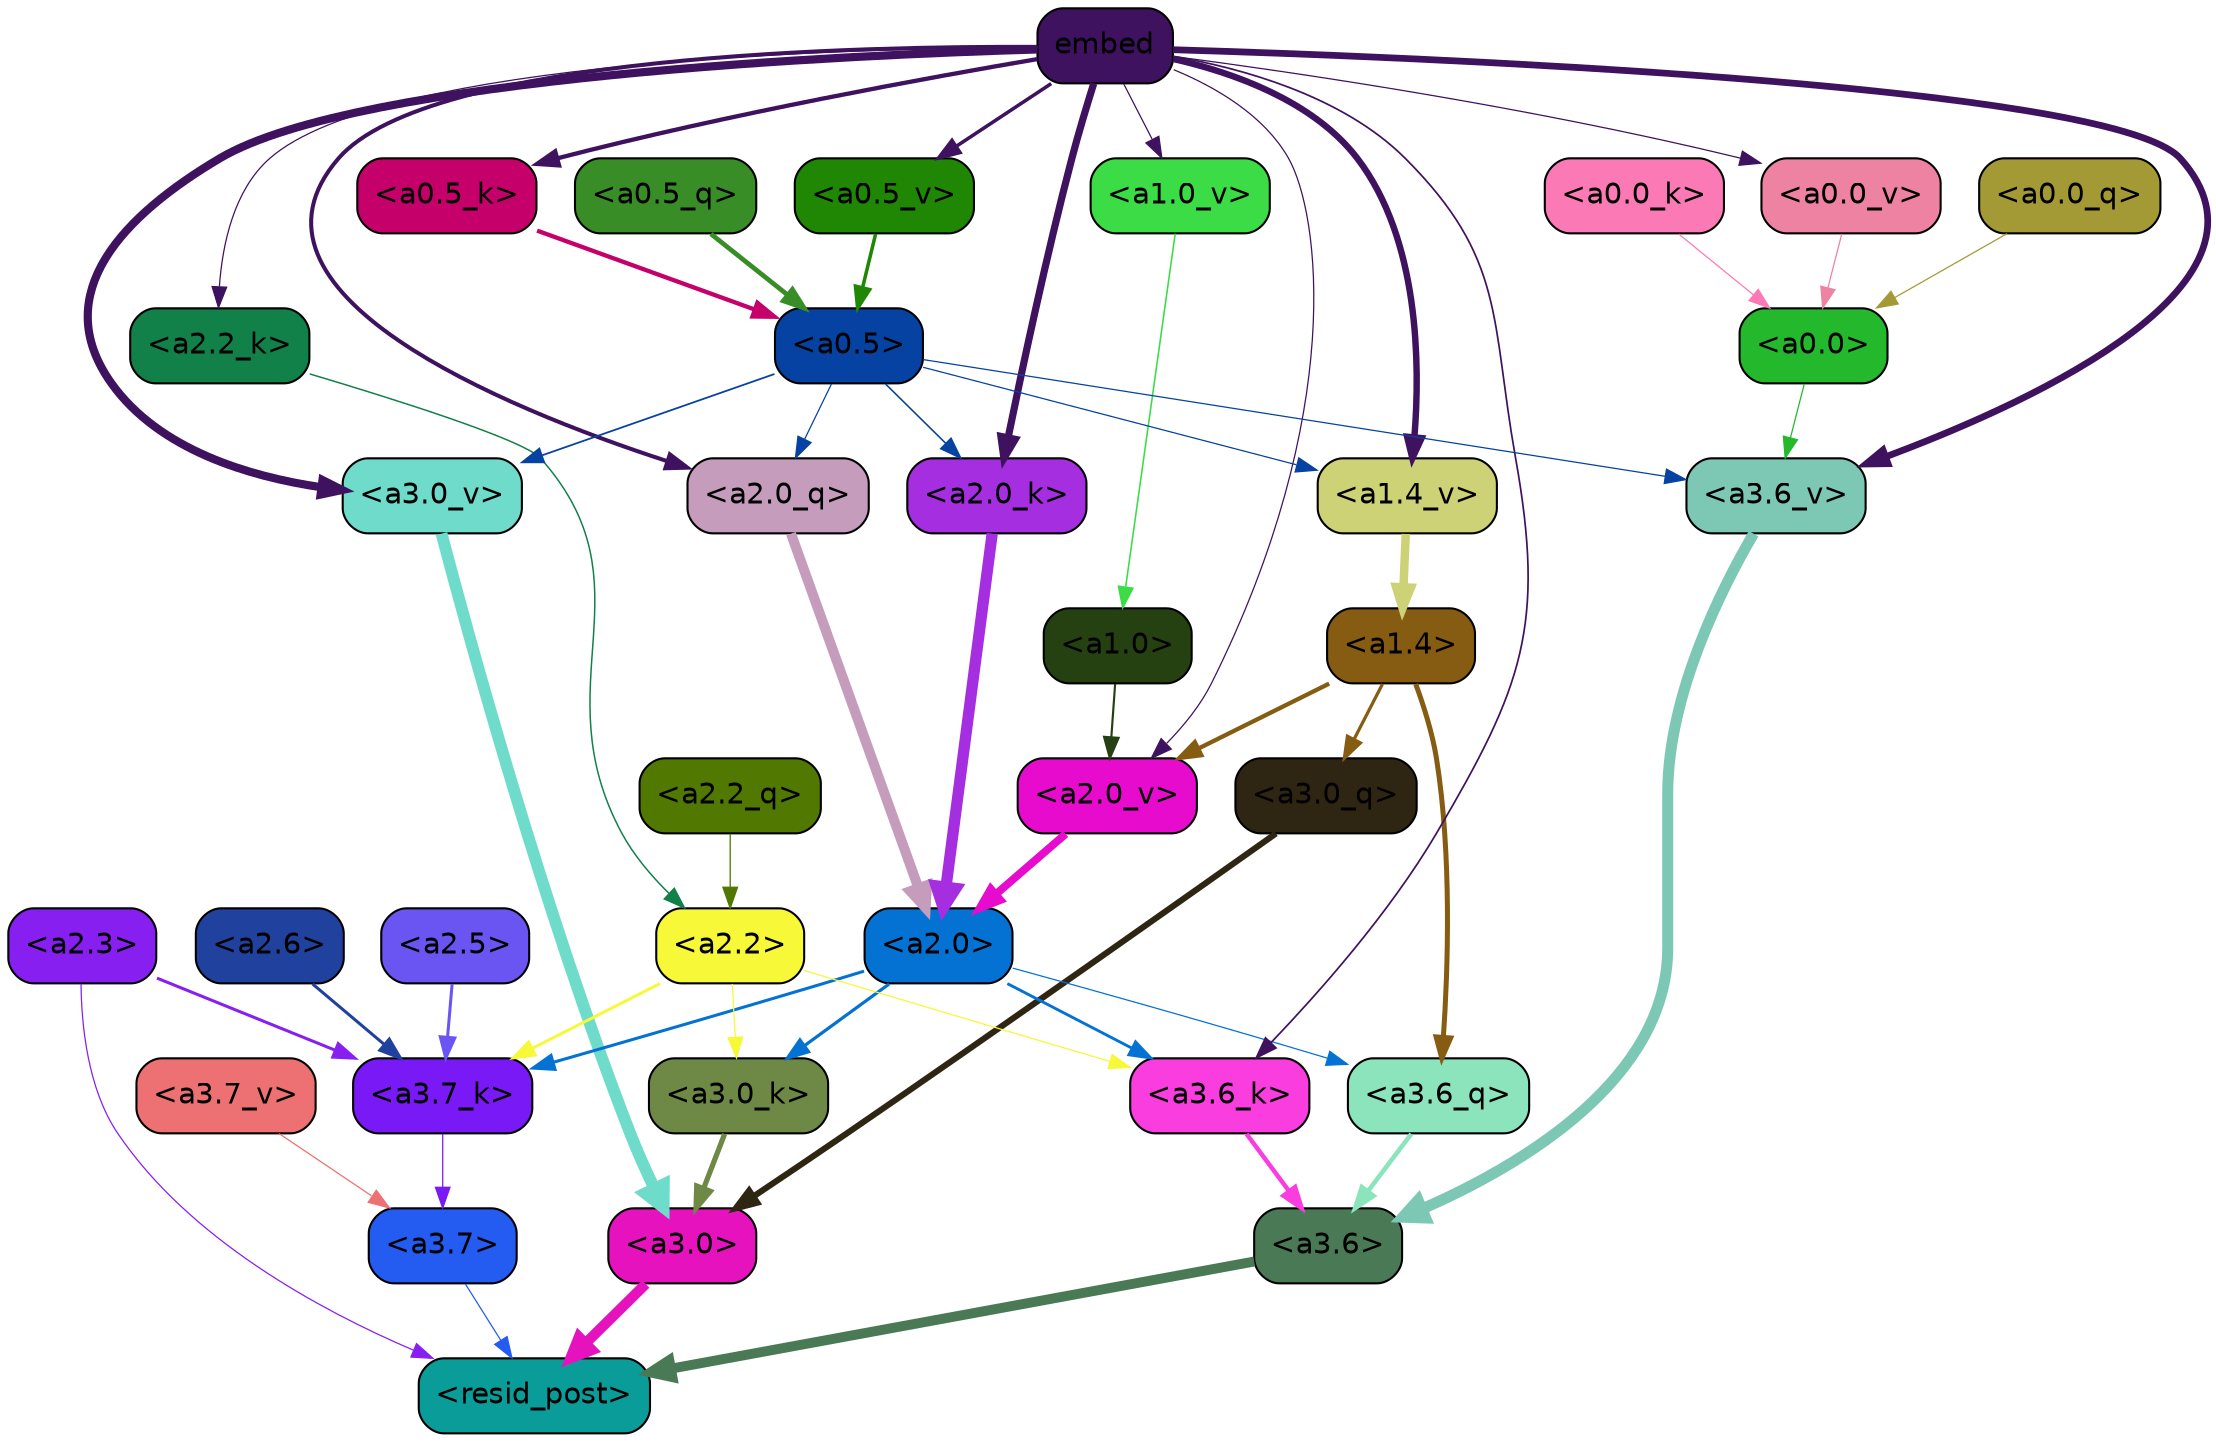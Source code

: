 strict digraph "" {
	graph [bgcolor=transparent,
		layout=dot,
		overlap=false,
		splines=true
	];
	"<a3.7>"	[color=black,
		fillcolor="#245bf1",
		fontname=Helvetica,
		shape=box,
		style="filled, rounded"];
	"<resid_post>"	[color=black,
		fillcolor="#0a9c98",
		fontname=Helvetica,
		shape=box,
		style="filled, rounded"];
	"<a3.7>" -> "<resid_post>"	[color="#245bf1",
		penwidth=0.6];
	"<a3.6>"	[color=black,
		fillcolor="#497a55",
		fontname=Helvetica,
		shape=box,
		style="filled, rounded"];
	"<a3.6>" -> "<resid_post>"	[color="#497a55",
		penwidth=4.749041676521301];
	"<a3.0>"	[color=black,
		fillcolor="#e612be",
		fontname=Helvetica,
		shape=box,
		style="filled, rounded"];
	"<a3.0>" -> "<resid_post>"	[color="#e612be",
		penwidth=5.004215121269226];
	"<a2.3>"	[color=black,
		fillcolor="#881ff1",
		fontname=Helvetica,
		shape=box,
		style="filled, rounded"];
	"<a2.3>" -> "<resid_post>"	[color="#881ff1",
		penwidth=0.6];
	"<a3.7_k>"	[color=black,
		fillcolor="#7919f5",
		fontname=Helvetica,
		shape=box,
		style="filled, rounded"];
	"<a2.3>" -> "<a3.7_k>"	[color="#881ff1",
		penwidth=1.4559586644172668];
	"<a3.6_q>"	[color=black,
		fillcolor="#8ce4bd",
		fontname=Helvetica,
		shape=box,
		style="filled, rounded"];
	"<a3.6_q>" -> "<a3.6>"	[color="#8ce4bd",
		penwidth=2.199681341648102];
	"<a3.0_q>"	[color=black,
		fillcolor="#2f2513",
		fontname=Helvetica,
		shape=box,
		style="filled, rounded"];
	"<a3.0_q>" -> "<a3.0>"	[color="#2f2513",
		penwidth=2.9459195733070374];
	"<a3.7_k>" -> "<a3.7>"	[color="#7919f5",
		penwidth=0.6];
	"<a3.6_k>"	[color=black,
		fillcolor="#fa3dde",
		fontname=Helvetica,
		shape=box,
		style="filled, rounded"];
	"<a3.6_k>" -> "<a3.6>"	[color="#fa3dde",
		penwidth=2.13908451795578];
	"<a3.0_k>"	[color=black,
		fillcolor="#6e8845",
		fontname=Helvetica,
		shape=box,
		style="filled, rounded"];
	"<a3.0_k>" -> "<a3.0>"	[color="#6e8845",
		penwidth=2.520303964614868];
	"<a3.7_v>"	[color=black,
		fillcolor="#ed7072",
		fontname=Helvetica,
		shape=box,
		style="filled, rounded"];
	"<a3.7_v>" -> "<a3.7>"	[color="#ed7072",
		penwidth=0.6];
	"<a3.6_v>"	[color=black,
		fillcolor="#7cc8b4",
		fontname=Helvetica,
		shape=box,
		style="filled, rounded"];
	"<a3.6_v>" -> "<a3.6>"	[color="#7cc8b4",
		penwidth=5.297133803367615];
	"<a3.0_v>"	[color=black,
		fillcolor="#6edbcb",
		fontname=Helvetica,
		shape=box,
		style="filled, rounded"];
	"<a3.0_v>" -> "<a3.0>"	[color="#6edbcb",
		penwidth=5.680712580680847];
	"<a2.0>"	[color=black,
		fillcolor="#0472d3",
		fontname=Helvetica,
		shape=box,
		style="filled, rounded"];
	"<a2.0>" -> "<a3.6_q>"	[color="#0472d3",
		penwidth=0.6];
	"<a2.0>" -> "<a3.7_k>"	[color="#0472d3",
		penwidth=1.4582423567771912];
	"<a2.0>" -> "<a3.6_k>"	[color="#0472d3",
		penwidth=1.3792681694030762];
	"<a2.0>" -> "<a3.0_k>"	[color="#0472d3",
		penwidth=1.5433646440505981];
	"<a1.4>"	[color=black,
		fillcolor="#865b12",
		fontname=Helvetica,
		shape=box,
		style="filled, rounded"];
	"<a1.4>" -> "<a3.6_q>"	[color="#865b12",
		penwidth=2.407962203025818];
	"<a1.4>" -> "<a3.0_q>"	[color="#865b12",
		penwidth=1.5490156412124634];
	"<a2.0_v>"	[color=black,
		fillcolor="#e70bce",
		fontname=Helvetica,
		shape=box,
		style="filled, rounded"];
	"<a1.4>" -> "<a2.0_v>"	[color="#865b12",
		penwidth=2.058677911758423];
	"<a2.6>"	[color=black,
		fillcolor="#21419e",
		fontname=Helvetica,
		shape=box,
		style="filled, rounded"];
	"<a2.6>" -> "<a3.7_k>"	[color="#21419e",
		penwidth=1.468173325061798];
	"<a2.5>"	[color=black,
		fillcolor="#6b55f2",
		fontname=Helvetica,
		shape=box,
		style="filled, rounded"];
	"<a2.5>" -> "<a3.7_k>"	[color="#6b55f2",
		penwidth=1.457568109035492];
	"<a2.2>"	[color=black,
		fillcolor="#f7f837",
		fontname=Helvetica,
		shape=box,
		style="filled, rounded"];
	"<a2.2>" -> "<a3.7_k>"	[color="#f7f837",
		penwidth=1.4199435114860535];
	"<a2.2>" -> "<a3.6_k>"	[color="#f7f837",
		penwidth=0.6];
	"<a2.2>" -> "<a3.0_k>"	[color="#f7f837",
		penwidth=0.6];
	embed	[color=black,
		fillcolor="#3f125f",
		fontname=Helvetica,
		shape=box,
		style="filled, rounded"];
	embed -> "<a3.6_k>"	[color="#3f125f",
		penwidth=0.8273519277572632];
	embed -> "<a3.6_v>"	[color="#3f125f",
		penwidth=3.2414157912135124];
	embed -> "<a3.0_v>"	[color="#3f125f",
		penwidth=3.929257571697235];
	"<a2.0_q>"	[color=black,
		fillcolor="#c59cbc",
		fontname=Helvetica,
		shape=box,
		style="filled, rounded"];
	embed -> "<a2.0_q>"	[color="#3f125f",
		penwidth=1.9435837268829346];
	"<a2.2_k>"	[color=black,
		fillcolor="#118049",
		fontname=Helvetica,
		shape=box,
		style="filled, rounded"];
	embed -> "<a2.2_k>"	[color="#3f125f",
		penwidth=0.6];
	"<a2.0_k>"	[color=black,
		fillcolor="#a52ee1",
		fontname=Helvetica,
		shape=box,
		style="filled, rounded"];
	embed -> "<a2.0_k>"	[color="#3f125f",
		penwidth=3.4579111337661743];
	embed -> "<a2.0_v>"	[color="#3f125f",
		penwidth=0.6];
	"<a1.4_v>"	[color=black,
		fillcolor="#cdd276",
		fontname=Helvetica,
		shape=box,
		style="filled, rounded"];
	embed -> "<a1.4_v>"	[color="#3f125f",
		penwidth=3.0905416011810303];
	"<a1.0_v>"	[color=black,
		fillcolor="#3bdc45",
		fontname=Helvetica,
		shape=box,
		style="filled, rounded"];
	embed -> "<a1.0_v>"	[color="#3f125f",
		penwidth=0.6];
	"<a0.5_k>"	[color=black,
		fillcolor="#c5006b",
		fontname=Helvetica,
		shape=box,
		style="filled, rounded"];
	embed -> "<a0.5_k>"	[color="#3f125f",
		penwidth=2.0672929286956787];
	"<a0.5_v>"	[color=black,
		fillcolor="#208704",
		fontname=Helvetica,
		shape=box,
		style="filled, rounded"];
	embed -> "<a0.5_v>"	[color="#3f125f",
		penwidth=1.6968016624450684];
	"<a0.0_v>"	[color=black,
		fillcolor="#ee82a2",
		fontname=Helvetica,
		shape=box,
		style="filled, rounded"];
	embed -> "<a0.0_v>"	[color="#3f125f",
		penwidth=0.6];
	"<a0.5>"	[color=black,
		fillcolor="#0642a1",
		fontname=Helvetica,
		shape=box,
		style="filled, rounded"];
	"<a0.5>" -> "<a3.6_v>"	[color="#0642a1",
		penwidth=0.6];
	"<a0.5>" -> "<a3.0_v>"	[color="#0642a1",
		penwidth=0.8535017371177673];
	"<a0.5>" -> "<a2.0_q>"	[color="#0642a1",
		penwidth=0.6];
	"<a0.5>" -> "<a2.0_k>"	[color="#0642a1",
		penwidth=0.7646331787109375];
	"<a0.5>" -> "<a1.4_v>"	[color="#0642a1",
		penwidth=0.6];
	"<a0.0>"	[color=black,
		fillcolor="#24b82d",
		fontname=Helvetica,
		shape=box,
		style="filled, rounded"];
	"<a0.0>" -> "<a3.6_v>"	[color="#24b82d",
		penwidth=0.6];
	"<a2.2_q>"	[color=black,
		fillcolor="#517901",
		fontname=Helvetica,
		shape=box,
		style="filled, rounded"];
	"<a2.2_q>" -> "<a2.2>"	[color="#517901",
		penwidth=0.6301735639572144];
	"<a2.0_q>" -> "<a2.0>"	[color="#c59cbc",
		penwidth=4.832814455032349];
	"<a2.2_k>" -> "<a2.2>"	[color="#118049",
		penwidth=0.7200896441936493];
	"<a2.0_k>" -> "<a2.0>"	[color="#a52ee1",
		penwidth=5.423068851232529];
	"<a2.0_v>" -> "<a2.0>"	[color="#e70bce",
		penwidth=3.7890332341194153];
	"<a1.0>"	[color=black,
		fillcolor="#264111",
		fontname=Helvetica,
		shape=box,
		style="filled, rounded"];
	"<a1.0>" -> "<a2.0_v>"	[color="#264111",
		penwidth=1.041085124015808];
	"<a1.4_v>" -> "<a1.4>"	[color="#cdd276",
		penwidth=4.065267086029053];
	"<a1.0_v>" -> "<a1.0>"	[color="#3bdc45",
		penwidth=0.7517843246459961];
	"<a0.5_q>"	[color=black,
		fillcolor="#398d27",
		fontname=Helvetica,
		shape=box,
		style="filled, rounded"];
	"<a0.5_q>" -> "<a0.5>"	[color="#398d27",
		penwidth=2.2789151668548584];
	"<a0.0_q>"	[color=black,
		fillcolor="#a49a35",
		fontname=Helvetica,
		shape=box,
		style="filled, rounded"];
	"<a0.0_q>" -> "<a0.0>"	[color="#a49a35",
		penwidth=0.6];
	"<a0.5_k>" -> "<a0.5>"	[color="#c5006b",
		penwidth=2.067288637161255];
	"<a0.0_k>"	[color=black,
		fillcolor="#fb7ab5",
		fontname=Helvetica,
		shape=box,
		style="filled, rounded"];
	"<a0.0_k>" -> "<a0.0>"	[color="#fb7ab5",
		penwidth=0.6];
	"<a0.5_v>" -> "<a0.5>"	[color="#208704",
		penwidth=1.6968014240264893];
	"<a0.0_v>" -> "<a0.0>"	[color="#ee82a2",
		penwidth=0.6];
}
